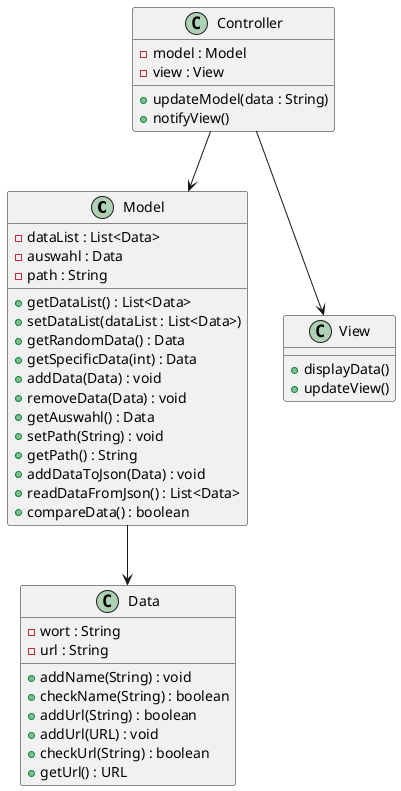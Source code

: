 @startuml
'title: Worttrainer Reloaded - kbauer'

class Model {
  -dataList : List<Data>
  -auswahl : Data
  -path : String
  +getDataList() : List<Data>
  +setDataList(dataList : List<Data>)
  +getRandomData() : Data
  +getSpecificData(int) : Data
  +addData(Data) : void
  +removeData(Data) : void
  +getAuswahl() : Data
  +setPath(String) : void
  +getPath() : String
  +addDataToJson(Data) : void
  +readDataFromJson() : List<Data>
  +compareData() : boolean
}

class Data {
  -wort : String
  -url : String
  +addName(String) : void
  +checkName(String) : boolean
  +addUrl(String) : boolean
  +addUrl(URL) : void
  +checkUrl(String) : boolean
  +getUrl() : URL
}

class View {
  +displayData()
  +updateView()
}

class Controller {
  -model : Model
  -view : View
  +updateModel(data : String)
  +notifyView()
}

Controller --> Model
Controller --> View
Model --> Data

@enduml
